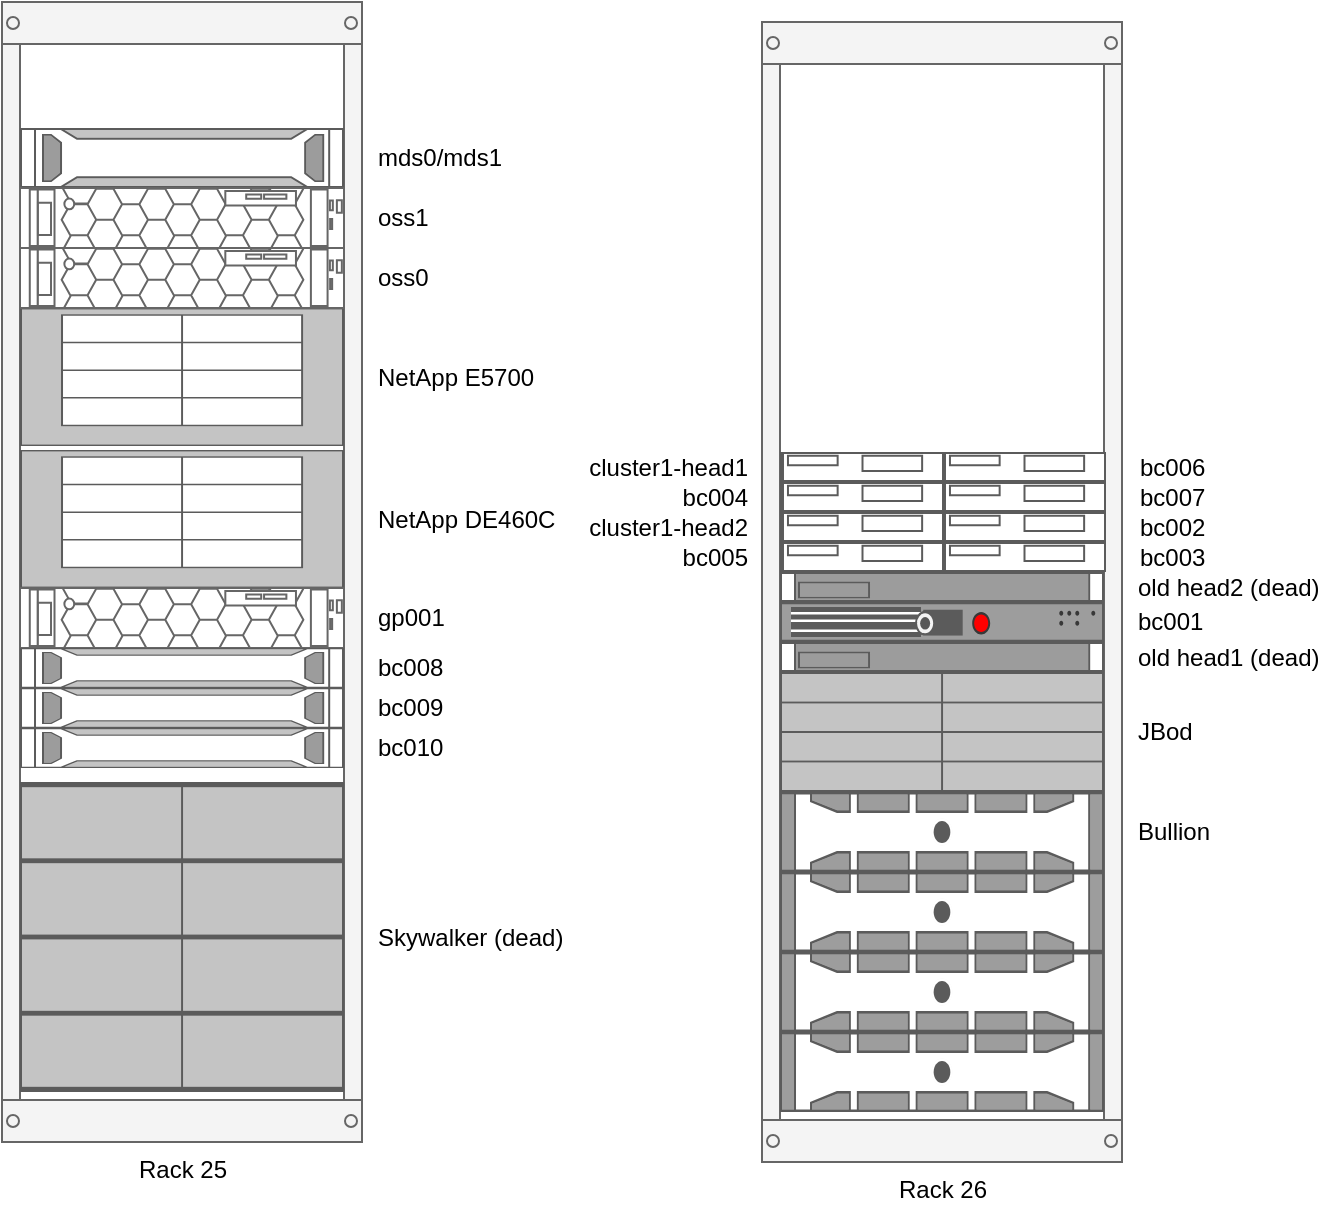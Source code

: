<mxfile version="24.6.4" type="device">
  <diagram id="dK4zDFjCwPvc2o_Zu-HG" name="Page-1">
    <mxGraphModel dx="1215" dy="791" grid="1" gridSize="10" guides="1" tooltips="1" connect="1" arrows="1" fold="1" page="1" pageScale="1" pageWidth="827" pageHeight="1169" math="0" shadow="0">
      <root>
        <mxCell id="0" />
        <mxCell id="1" parent="0" />
        <mxCell id="eVVcJiLUGC9efGw6YGq7-47" value="" style="group" parent="1" vertex="1" connectable="0">
          <mxGeometry x="510" y="120" width="180" height="570" as="geometry" />
        </mxCell>
        <mxCell id="eVVcJiLUGC9efGw6YGq7-16" value="&lt;div&gt;Rack 26&lt;br&gt;&lt;/div&gt;" style="strokeColor=#666666;html=1;verticalLabelPosition=bottom;labelBackgroundColor=#ffffff;verticalAlign=top;outlineConnect=0;shadow=0;dashed=0;shape=mxgraph.rackGeneral.container;fillColor2=#f4f4f4;container=1;collapsible=0;childLayout=rack;allowGaps=1;marginLeft=9;marginRight=9;marginTop=21;marginBottom=22;textColor=#666666;numDisp=off;" parent="eVVcJiLUGC9efGw6YGq7-47" vertex="1">
          <mxGeometry width="180" height="570" as="geometry" />
        </mxCell>
        <mxCell id="eVVcJiLUGC9efGw6YGq7-18" value="" style="edgeStyle=orthogonalEdgeStyle;rounded=0;orthogonalLoop=1;jettySize=auto;html=1;" parent="eVVcJiLUGC9efGw6YGq7-16" source="eVVcJiLUGC9efGw6YGq7-19" target="eVVcJiLUGC9efGw6YGq7-21" edge="1">
          <mxGeometry relative="1" as="geometry" />
        </mxCell>
        <mxCell id="eVVcJiLUGC9efGw6YGq7-36" value="" style="shape=mxgraph.rack.hp.hp_bladesystem_s6500_enclosure;html=1;labelPosition=right;align=left;spacingLeft=15;dashed=0;shadow=0;fillColor=#ffffff;" parent="eVVcJiLUGC9efGw6YGq7-16" vertex="1">
          <mxGeometry x="9" y="215" width="162" height="60" as="geometry" />
        </mxCell>
        <mxCell id="eVVcJiLUGC9efGw6YGq7-15" value="&lt;div&gt;old head2 (dead)&lt;br&gt;&lt;/div&gt;" style="shape=mxgraph.rack.hp.hp_proliant_dl160_g8;html=1;labelPosition=right;align=left;spacingLeft=15;dashed=0;shadow=0;fillColor=#ffffff;" parent="eVVcJiLUGC9efGw6YGq7-16" vertex="1">
          <mxGeometry x="9" y="275" width="162" height="15" as="geometry" />
        </mxCell>
        <mxCell id="eVVcJiLUGC9efGw6YGq7-24" value="&lt;div&gt;bc001&lt;/div&gt;" style="strokeColor=#666666;html=1;labelPosition=right;align=left;spacingLeft=15;shadow=0;dashed=0;outlineConnect=0;shape=mxgraph.rack.f5.arx_500;" parent="eVVcJiLUGC9efGw6YGq7-16" vertex="1">
          <mxGeometry x="9" y="290" width="162" height="20" as="geometry" />
        </mxCell>
        <mxCell id="eVVcJiLUGC9efGw6YGq7-19" value="old head1 (dead)" style="shape=mxgraph.rack.hp.hp_proliant_dl160_g8;html=1;labelPosition=right;align=left;spacingLeft=15;dashed=0;shadow=0;fillColor=#ffffff;" parent="eVVcJiLUGC9efGw6YGq7-16" vertex="1">
          <mxGeometry x="9" y="310" width="162" height="15" as="geometry" />
        </mxCell>
        <mxCell id="eVVcJiLUGC9efGw6YGq7-13" value="JBod" style="shape=mxgraph.rack.hp.hp_bladesystem_s6500_enclosure;html=1;labelPosition=right;align=left;spacingLeft=15;dashed=0;shadow=0;fillColor=#ffffff;" parent="eVVcJiLUGC9efGw6YGq7-16" vertex="1">
          <mxGeometry x="9" y="325" width="162" height="60" as="geometry" />
        </mxCell>
        <mxCell id="eVVcJiLUGC9efGw6YGq7-23" value="" style="strokeColor=#666666;html=1;labelPosition=right;align=left;spacingLeft=15;shadow=0;dashed=0;outlineConnect=0;shape=mxgraph.rack.dell.dell_poweredge_2u;" parent="eVVcJiLUGC9efGw6YGq7-16" vertex="1">
          <mxGeometry x="9" y="505" width="162" height="40" as="geometry" />
        </mxCell>
        <mxCell id="eVVcJiLUGC9efGw6YGq7-22" value="" style="strokeColor=#666666;html=1;labelPosition=right;align=left;spacingLeft=15;shadow=0;dashed=0;outlineConnect=0;shape=mxgraph.rack.dell.dell_poweredge_2u;" parent="eVVcJiLUGC9efGw6YGq7-16" vertex="1">
          <mxGeometry x="9" y="465" width="162" height="40" as="geometry" />
        </mxCell>
        <mxCell id="eVVcJiLUGC9efGw6YGq7-21" value="" style="strokeColor=#666666;html=1;labelPosition=right;align=left;spacingLeft=15;shadow=0;dashed=0;outlineConnect=0;shape=mxgraph.rack.dell.dell_poweredge_2u;" parent="eVVcJiLUGC9efGw6YGq7-16" vertex="1">
          <mxGeometry x="9" y="425" width="162" height="40" as="geometry" />
        </mxCell>
        <mxCell id="eVVcJiLUGC9efGw6YGq7-20" value="Bullion" style="strokeColor=#666666;html=1;labelPosition=right;align=left;spacingLeft=15;shadow=0;dashed=0;outlineConnect=0;shape=mxgraph.rack.dell.dell_poweredge_2u;" parent="eVVcJiLUGC9efGw6YGq7-16" vertex="1">
          <mxGeometry x="9" y="385" width="162" height="40" as="geometry" />
        </mxCell>
        <mxCell id="eVVcJiLUGC9efGw6YGq7-37" value="&lt;div&gt;cluster1-head1&lt;/div&gt;" style="shape=mxgraph.rack.hp.hp_proliant_sl230s_g8;html=1;labelPosition=left;align=right;spacingLeft=0;dashed=0;shadow=0;fillColor=#ffffff;verticalLabelPosition=middle;verticalAlign=middle;spacingRight=16;" parent="eVVcJiLUGC9efGw6YGq7-47" vertex="1">
          <mxGeometry x="10" y="215" width="81" height="15" as="geometry" />
        </mxCell>
        <mxCell id="eVVcJiLUGC9efGw6YGq7-38" value="&lt;div&gt;bc006&lt;/div&gt;" style="shape=mxgraph.rack.hp.hp_proliant_sl230s_g8;html=1;labelPosition=right;align=left;spacingLeft=15;dashed=0;shadow=0;fillColor=#ffffff;" parent="eVVcJiLUGC9efGw6YGq7-47" vertex="1">
          <mxGeometry x="91" y="215" width="81" height="15" as="geometry" />
        </mxCell>
        <mxCell id="eVVcJiLUGC9efGw6YGq7-39" value="bc004" style="shape=mxgraph.rack.hp.hp_proliant_sl230s_g8;html=1;labelPosition=left;align=right;spacingLeft=0;dashed=0;shadow=0;fillColor=#ffffff;verticalLabelPosition=middle;verticalAlign=middle;spacingRight=16;" parent="eVVcJiLUGC9efGw6YGq7-47" vertex="1">
          <mxGeometry x="10" y="230" width="81" height="15" as="geometry" />
        </mxCell>
        <mxCell id="eVVcJiLUGC9efGw6YGq7-40" value="bc007" style="shape=mxgraph.rack.hp.hp_proliant_sl230s_g8;html=1;labelPosition=right;align=left;spacingLeft=15;dashed=0;shadow=0;fillColor=#ffffff;" parent="eVVcJiLUGC9efGw6YGq7-47" vertex="1">
          <mxGeometry x="91" y="230" width="81" height="15" as="geometry" />
        </mxCell>
        <mxCell id="eVVcJiLUGC9efGw6YGq7-41" value="&lt;div&gt;cluster1-head2&lt;/div&gt;" style="shape=mxgraph.rack.hp.hp_proliant_sl230s_g8;html=1;labelPosition=left;align=right;spacingLeft=0;dashed=0;shadow=0;fillColor=#ffffff;verticalLabelPosition=middle;verticalAlign=middle;spacingRight=16;" parent="eVVcJiLUGC9efGw6YGq7-47" vertex="1">
          <mxGeometry x="10" y="245" width="81" height="15" as="geometry" />
        </mxCell>
        <mxCell id="eVVcJiLUGC9efGw6YGq7-42" value="bc002" style="shape=mxgraph.rack.hp.hp_proliant_sl230s_g8;html=1;labelPosition=right;align=left;spacingLeft=15;dashed=0;shadow=0;fillColor=#ffffff;" parent="eVVcJiLUGC9efGw6YGq7-47" vertex="1">
          <mxGeometry x="91" y="245" width="81" height="15" as="geometry" />
        </mxCell>
        <mxCell id="eVVcJiLUGC9efGw6YGq7-43" value="&lt;div&gt;&lt;br&gt;&lt;/div&gt;&lt;div&gt;bc003&lt;/div&gt;&lt;div&gt;&lt;br&gt;&lt;/div&gt;" style="shape=mxgraph.rack.hp.hp_proliant_sl230s_g8;html=1;labelPosition=right;align=left;spacingLeft=15;dashed=0;shadow=0;fillColor=#ffffff;" parent="eVVcJiLUGC9efGw6YGq7-47" vertex="1">
          <mxGeometry x="91" y="260" width="81" height="15" as="geometry" />
        </mxCell>
        <mxCell id="eVVcJiLUGC9efGw6YGq7-46" value="&lt;div&gt;bc005&lt;/div&gt;" style="shape=mxgraph.rack.hp.hp_proliant_sl230s_g8;html=1;labelPosition=left;align=right;spacingLeft=0;dashed=0;shadow=0;fillColor=#ffffff;verticalLabelPosition=middle;verticalAlign=middle;spacingRight=16;" parent="eVVcJiLUGC9efGw6YGq7-47" vertex="1">
          <mxGeometry x="10" y="260" width="81" height="15" as="geometry" />
        </mxCell>
        <mxCell id="eVVcJiLUGC9efGw6YGq7-48" value="mds" style="group" parent="1" vertex="1" connectable="0">
          <mxGeometry x="130" y="110" width="180" height="570" as="geometry" />
        </mxCell>
        <mxCell id="eVVcJiLUGC9efGw6YGq7-49" value="&lt;div&gt;Rack 25&lt;/div&gt;" style="strokeColor=#666666;html=1;verticalLabelPosition=bottom;labelBackgroundColor=#ffffff;verticalAlign=top;outlineConnect=0;shadow=0;dashed=0;shape=mxgraph.rackGeneral.container;fillColor2=#f4f4f4;container=1;collapsible=0;childLayout=rack;allowGaps=1;marginLeft=9;marginRight=9;marginTop=21;marginBottom=22;textColor=#666666;numDisp=off;" parent="eVVcJiLUGC9efGw6YGq7-48" vertex="1">
          <mxGeometry width="180" height="570" as="geometry" />
        </mxCell>
        <mxCell id="eVVcJiLUGC9efGw6YGq7-73" value="mds0/mds1" style="shape=mxgraph.rack.hp.hp_proliant_dl385p_g8;html=1;labelPosition=right;align=left;spacingLeft=15;dashed=0;shadow=0;fillColor=#ffffff;" parent="eVVcJiLUGC9efGw6YGq7-49" vertex="1">
          <mxGeometry x="9" y="63" width="162" height="30" as="geometry" />
        </mxCell>
        <mxCell id="eVVcJiLUGC9efGw6YGq7-71" value="oss1" style="strokeColor=#666666;html=1;labelPosition=right;align=left;spacingLeft=15;shadow=0;dashed=0;outlineConnect=0;shape=mxgraph.rack.dell.poweredge_r7425;" parent="eVVcJiLUGC9efGw6YGq7-49" vertex="1">
          <mxGeometry x="9" y="93" width="162" height="30" as="geometry" />
        </mxCell>
        <mxCell id="eVVcJiLUGC9efGw6YGq7-69" value="NetApp E5700" style="shape=mxgraph.rack.hp.hp_bladesystem_c3000_enclosure;html=1;labelPosition=right;align=left;spacingLeft=15;dashed=0;shadow=0;fillColor=#ffffff;" parent="eVVcJiLUGC9efGw6YGq7-49" vertex="1">
          <mxGeometry x="9" y="153" width="162" height="69" as="geometry" />
        </mxCell>
        <mxCell id="oNU2rkn6gndreFkS0zF9-1" value="NetApp DE460C" style="shape=mxgraph.rack.hp.hp_bladesystem_c3000_enclosure;html=1;labelPosition=right;align=left;spacingLeft=15;dashed=0;shadow=0;fillColor=#ffffff;" parent="eVVcJiLUGC9efGw6YGq7-49" vertex="1">
          <mxGeometry x="9" y="224" width="162" height="69" as="geometry" />
        </mxCell>
        <mxCell id="yJYR0cWrdFuTELn4rIpR-3" value="gp001" style="strokeColor=#666666;html=1;labelPosition=right;align=left;spacingLeft=15;shadow=0;dashed=0;outlineConnect=0;shape=mxgraph.rack.dell.poweredge_r7425;" vertex="1" parent="eVVcJiLUGC9efGw6YGq7-49">
          <mxGeometry x="9" y="293" width="162" height="30" as="geometry" />
        </mxCell>
        <mxCell id="yJYR0cWrdFuTELn4rIpR-4" value="bc008" style="shape=mxgraph.rack.hp.hp_proliant_dl385p_g8;html=1;labelPosition=right;align=left;spacingLeft=15;dashed=0;shadow=0;fillColor=#ffffff;" vertex="1" parent="eVVcJiLUGC9efGw6YGq7-49">
          <mxGeometry x="9" y="323" width="162" height="20" as="geometry" />
        </mxCell>
        <mxCell id="yJYR0cWrdFuTELn4rIpR-6" value="bc009" style="shape=mxgraph.rack.hp.hp_proliant_dl385p_g8;html=1;labelPosition=right;align=left;spacingLeft=15;dashed=0;shadow=0;fillColor=#ffffff;" vertex="1" parent="eVVcJiLUGC9efGw6YGq7-49">
          <mxGeometry x="9" y="343" width="162" height="20" as="geometry" />
        </mxCell>
        <mxCell id="yJYR0cWrdFuTELn4rIpR-5" value="bc010" style="shape=mxgraph.rack.hp.hp_proliant_dl385p_g8;html=1;labelPosition=right;align=left;spacingLeft=15;dashed=0;shadow=0;fillColor=#ffffff;" vertex="1" parent="eVVcJiLUGC9efGw6YGq7-49">
          <mxGeometry x="9" y="363" width="162" height="20" as="geometry" />
        </mxCell>
        <mxCell id="eVVcJiLUGC9efGw6YGq7-68" value="&lt;div&gt;Skywalker (dead)&lt;/div&gt;" style="shape=mxgraph.rack.hp.hp_bladesystem_s6500_enclosure;html=1;labelPosition=right;align=left;spacingLeft=15;dashed=0;shadow=0;fillColor=#ffffff;" parent="eVVcJiLUGC9efGw6YGq7-49" vertex="1">
          <mxGeometry x="9" y="390" width="162" height="155" as="geometry" />
        </mxCell>
        <mxCell id="eVVcJiLUGC9efGw6YGq7-70" value="oss0" style="strokeColor=#666666;html=1;labelPosition=right;align=left;spacingLeft=15;shadow=0;dashed=0;outlineConnect=0;shape=mxgraph.rack.dell.poweredge_r7425;" parent="eVVcJiLUGC9efGw6YGq7-48" vertex="1">
          <mxGeometry x="9" y="123" width="162" height="30" as="geometry" />
        </mxCell>
      </root>
    </mxGraphModel>
  </diagram>
</mxfile>
